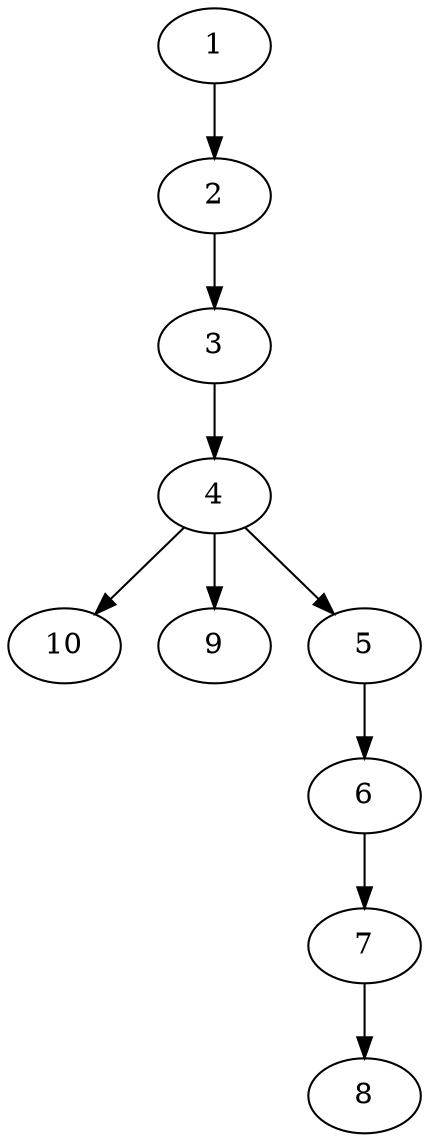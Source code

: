 digraph "N-DIGaPJD2" {
	10
	4 -> 10
	9
	4 -> 9
	8
	7 -> 8
	7
	6 -> 7
	6
	5 -> 6
	5
	4 -> 5
	4
	3 -> 4
	3
	2 -> 3
	2
	1 -> 2
	1
}
